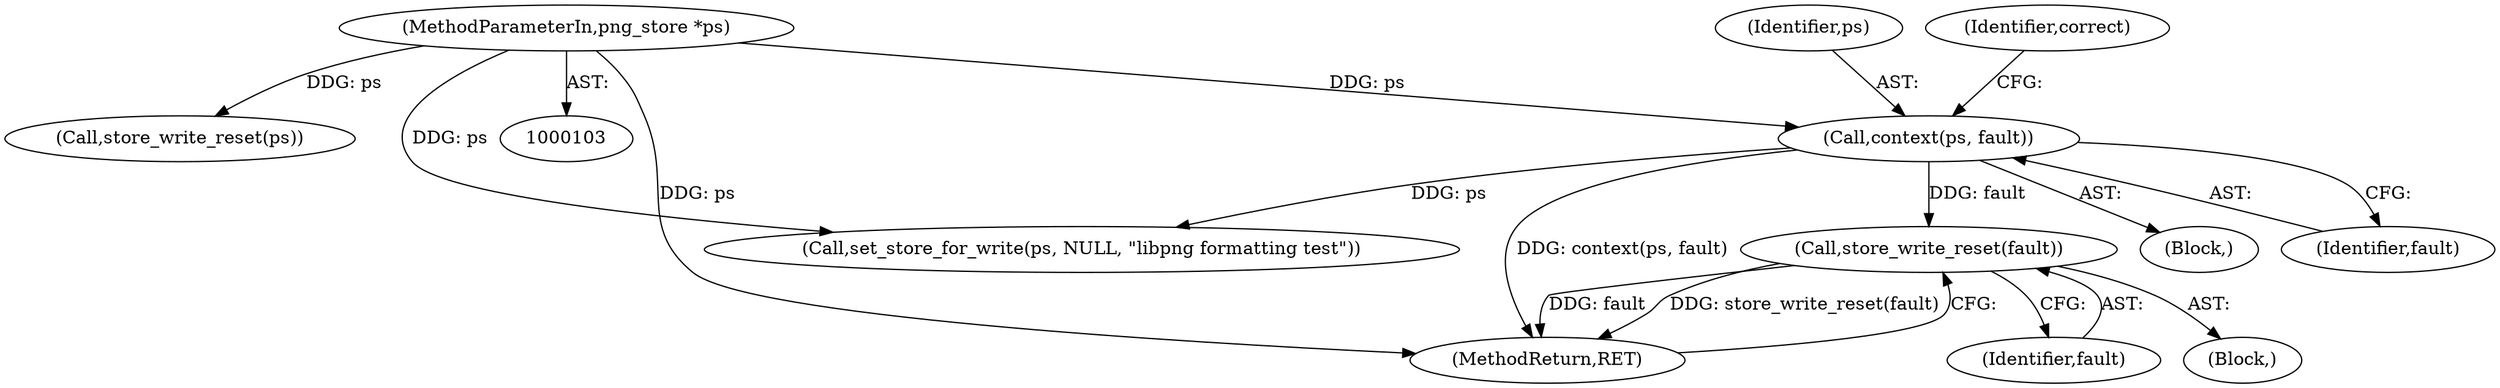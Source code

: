 digraph "0_Android_9d4853418ab2f754c2b63e091c29c5529b8b86ca_112@API" {
"1000243" [label="(Call,store_write_reset(fault))"];
"1000106" [label="(Call,context(ps, fault))"];
"1000104" [label="(MethodParameterIn,png_store *ps)"];
"1000245" [label="(MethodReturn,RET)"];
"1000107" [label="(Identifier,ps)"];
"1000243" [label="(Call,store_write_reset(fault))"];
"1000104" [label="(MethodParameterIn,png_store *ps)"];
"1000240" [label="(Call,store_write_reset(ps))"];
"1000112" [label="(Identifier,correct)"];
"1000105" [label="(Block,)"];
"1000106" [label="(Call,context(ps, fault))"];
"1000108" [label="(Identifier,fault)"];
"1000242" [label="(Block,)"];
"1000244" [label="(Identifier,fault)"];
"1000120" [label="(Call,set_store_for_write(ps, NULL, \"libpng formatting test\"))"];
"1000243" -> "1000242"  [label="AST: "];
"1000243" -> "1000244"  [label="CFG: "];
"1000244" -> "1000243"  [label="AST: "];
"1000245" -> "1000243"  [label="CFG: "];
"1000243" -> "1000245"  [label="DDG: fault"];
"1000243" -> "1000245"  [label="DDG: store_write_reset(fault)"];
"1000106" -> "1000243"  [label="DDG: fault"];
"1000106" -> "1000105"  [label="AST: "];
"1000106" -> "1000108"  [label="CFG: "];
"1000107" -> "1000106"  [label="AST: "];
"1000108" -> "1000106"  [label="AST: "];
"1000112" -> "1000106"  [label="CFG: "];
"1000106" -> "1000245"  [label="DDG: context(ps, fault)"];
"1000104" -> "1000106"  [label="DDG: ps"];
"1000106" -> "1000120"  [label="DDG: ps"];
"1000104" -> "1000103"  [label="AST: "];
"1000104" -> "1000245"  [label="DDG: ps"];
"1000104" -> "1000120"  [label="DDG: ps"];
"1000104" -> "1000240"  [label="DDG: ps"];
}
